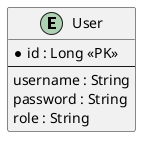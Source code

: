 @startuml
entity "User" as user {
    * id : Long <<PK>>
    --
    username : String
    password : String
    role : String
}
@enduml
